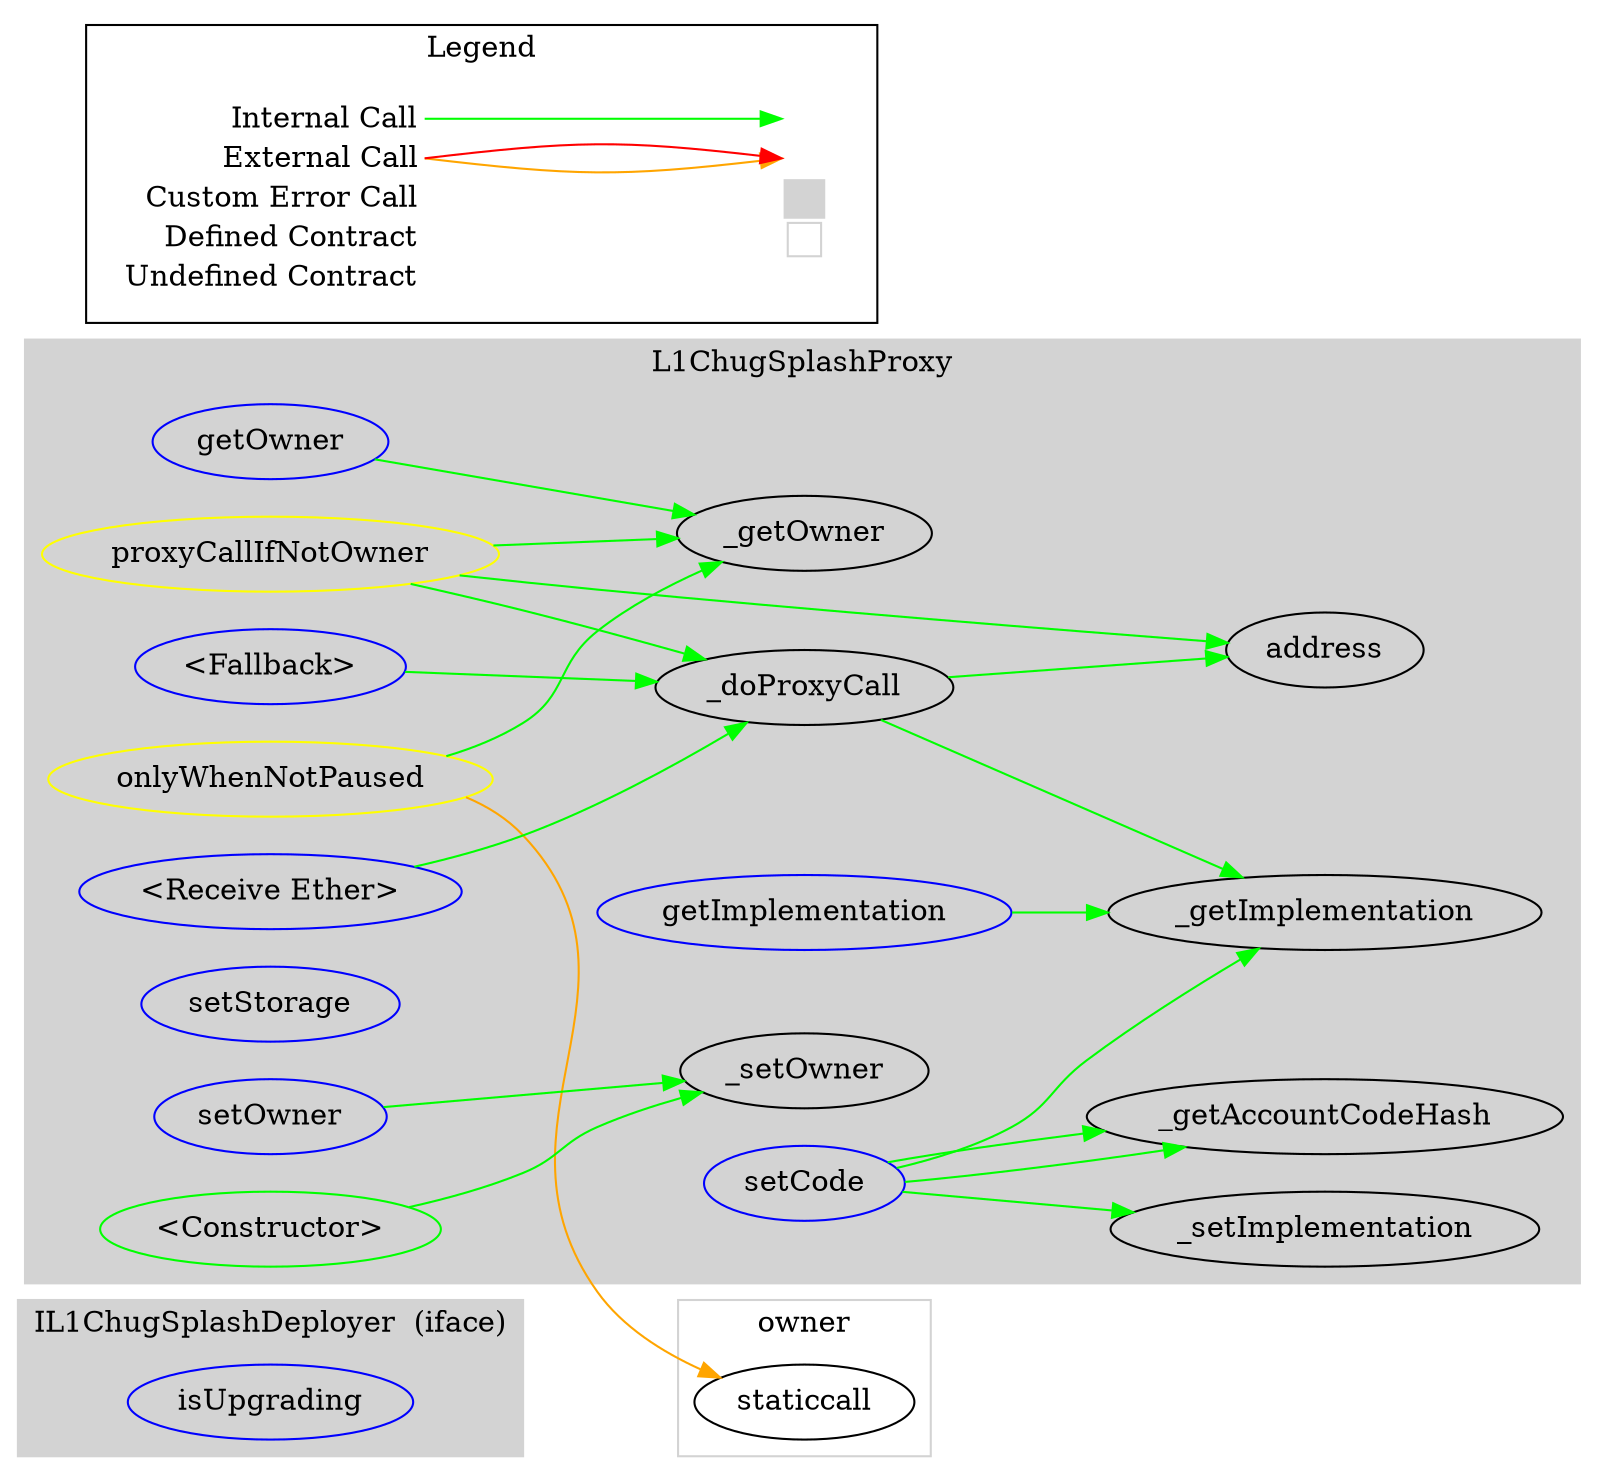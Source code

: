 digraph G {
  graph [ ratio = "auto", page = "100", compound =true ];
subgraph "clusterIL1ChugSplashDeployer" {
  graph [ label = "IL1ChugSplashDeployer  (iface)", color = "lightgray", style = "filled", bgcolor = "lightgray" ];
  "IL1ChugSplashDeployer.isUpgrading" [ label = "isUpgrading", color = "blue" ];
}

subgraph "clusterL1ChugSplashProxy" {
  graph [ label = "L1ChugSplashProxy", color = "lightgray", style = "filled", bgcolor = "lightgray" ];
  "L1ChugSplashProxy.onlyWhenNotPaused" [ label = "onlyWhenNotPaused", color = "yellow" ];
  "L1ChugSplashProxy.proxyCallIfNotOwner" [ label = "proxyCallIfNotOwner", color = "yellow" ];
  "L1ChugSplashProxy.<Constructor>" [ label = "<Constructor>", color = "green" ];
  "L1ChugSplashProxy.<Receive Ether>" [ label = "<Receive Ether>", color = "blue" ];
  "L1ChugSplashProxy.<Fallback>" [ label = "<Fallback>", color = "blue" ];
  "L1ChugSplashProxy.setCode" [ label = "setCode", color = "blue" ];
  "L1ChugSplashProxy.setStorage" [ label = "setStorage", color = "blue" ];
  "L1ChugSplashProxy.setOwner" [ label = "setOwner", color = "blue" ];
  "L1ChugSplashProxy.getOwner" [ label = "getOwner", color = "blue" ];
  "L1ChugSplashProxy.getImplementation" [ label = "getImplementation", color = "blue" ];
  "L1ChugSplashProxy._setImplementation" [ label = "_setImplementation" ];
  "L1ChugSplashProxy._setOwner" [ label = "_setOwner" ];
  "L1ChugSplashProxy._doProxyCall" [ label = "_doProxyCall" ];
  "L1ChugSplashProxy._getImplementation" [ label = "_getImplementation" ];
  "L1ChugSplashProxy._getOwner" [ label = "_getOwner" ];
  "L1ChugSplashProxy._getAccountCodeHash" [ label = "_getAccountCodeHash" ];
  "L1ChugSplashProxy.address" [ label = "address" ];
}

subgraph "clusterowner" {
  graph [ label = "owner", color = "lightgray" ];
  "owner.staticcall" [ label = "staticcall" ];
}

  "L1ChugSplashProxy.onlyWhenNotPaused";
  "L1ChugSplashProxy._getOwner";
  "owner.staticcall";
  "L1ChugSplashProxy.proxyCallIfNotOwner";
  "L1ChugSplashProxy.address";
  "L1ChugSplashProxy._doProxyCall";
  "L1ChugSplashProxy.<Constructor>";
  "L1ChugSplashProxy._setOwner";
  "L1ChugSplashProxy.<Receive Ether>";
  "L1ChugSplashProxy.<Fallback>";
  "L1ChugSplashProxy.setCode";
  "L1ChugSplashProxy._getImplementation";
  "L1ChugSplashProxy._getAccountCodeHash";
  "L1ChugSplashProxy._setImplementation";
  "L1ChugSplashProxy.setOwner";
  "L1ChugSplashProxy.getOwner";
  "L1ChugSplashProxy.getImplementation";
  "L1ChugSplashProxy.onlyWhenNotPaused" -> "L1ChugSplashProxy._getOwner" [ color = "green" ];
  "L1ChugSplashProxy.onlyWhenNotPaused" -> "owner.staticcall" [ color = "orange" ];
  "L1ChugSplashProxy.proxyCallIfNotOwner" -> "L1ChugSplashProxy._getOwner" [ color = "green" ];
  "L1ChugSplashProxy.proxyCallIfNotOwner" -> "L1ChugSplashProxy.address" [ color = "green" ];
  "L1ChugSplashProxy.proxyCallIfNotOwner" -> "L1ChugSplashProxy._doProxyCall" [ color = "green" ];
  "L1ChugSplashProxy.<Constructor>" -> "L1ChugSplashProxy._setOwner" [ color = "green" ];
  "L1ChugSplashProxy.<Receive Ether>" -> "L1ChugSplashProxy._doProxyCall" [ color = "green" ];
  "L1ChugSplashProxy.<Fallback>" -> "L1ChugSplashProxy._doProxyCall" [ color = "green" ];
  "L1ChugSplashProxy.setCode" -> "L1ChugSplashProxy._getImplementation" [ color = "green" ];
  "L1ChugSplashProxy.setCode" -> "L1ChugSplashProxy._getAccountCodeHash" [ color = "green" ];
  "L1ChugSplashProxy.setCode" -> "L1ChugSplashProxy._getAccountCodeHash" [ color = "green" ];
  "L1ChugSplashProxy.setCode" -> "L1ChugSplashProxy._setImplementation" [ color = "green" ];
  "L1ChugSplashProxy.setOwner" -> "L1ChugSplashProxy._setOwner" [ color = "green" ];
  "L1ChugSplashProxy.getOwner" -> "L1ChugSplashProxy._getOwner" [ color = "green" ];
  "L1ChugSplashProxy.getImplementation" -> "L1ChugSplashProxy._getImplementation" [ color = "green" ];
  "L1ChugSplashProxy._doProxyCall" -> "L1ChugSplashProxy._getImplementation" [ color = "green" ];
  "L1ChugSplashProxy._doProxyCall" -> "L1ChugSplashProxy.address" [ color = "green" ];


rankdir=LR
node [shape=plaintext]
subgraph cluster_01 { 
label = "Legend";
key [label=<<table border="0" cellpadding="2" cellspacing="0" cellborder="0">
  <tr><td align="right" port="i1">Internal Call</td></tr>
  <tr><td align="right" port="i2">External Call</td></tr>
  <tr><td align="right" port="i2">Custom Error Call</td></tr>
  <tr><td align="right" port="i3">Defined Contract</td></tr>
  <tr><td align="right" port="i4">Undefined Contract</td></tr>
  </table>>]
key2 [label=<<table border="0" cellpadding="2" cellspacing="0" cellborder="0">
  <tr><td port="i1">&nbsp;&nbsp;&nbsp;</td></tr>
  <tr><td port="i2">&nbsp;&nbsp;&nbsp;</td></tr>
  <tr><td port="i3" bgcolor="lightgray">&nbsp;&nbsp;&nbsp;</td></tr>
  <tr><td port="i4">
    <table border="1" cellborder="0" cellspacing="0" cellpadding="7" color="lightgray">
      <tr>
       <td></td>
      </tr>
     </table>
  </td></tr>
  </table>>]
key:i1:e -> key2:i1:w [color="green"]
key:i2:e -> key2:i2:w [color="orange"]
key:i2:e -> key2:i2:w [color="red"]
}
}

